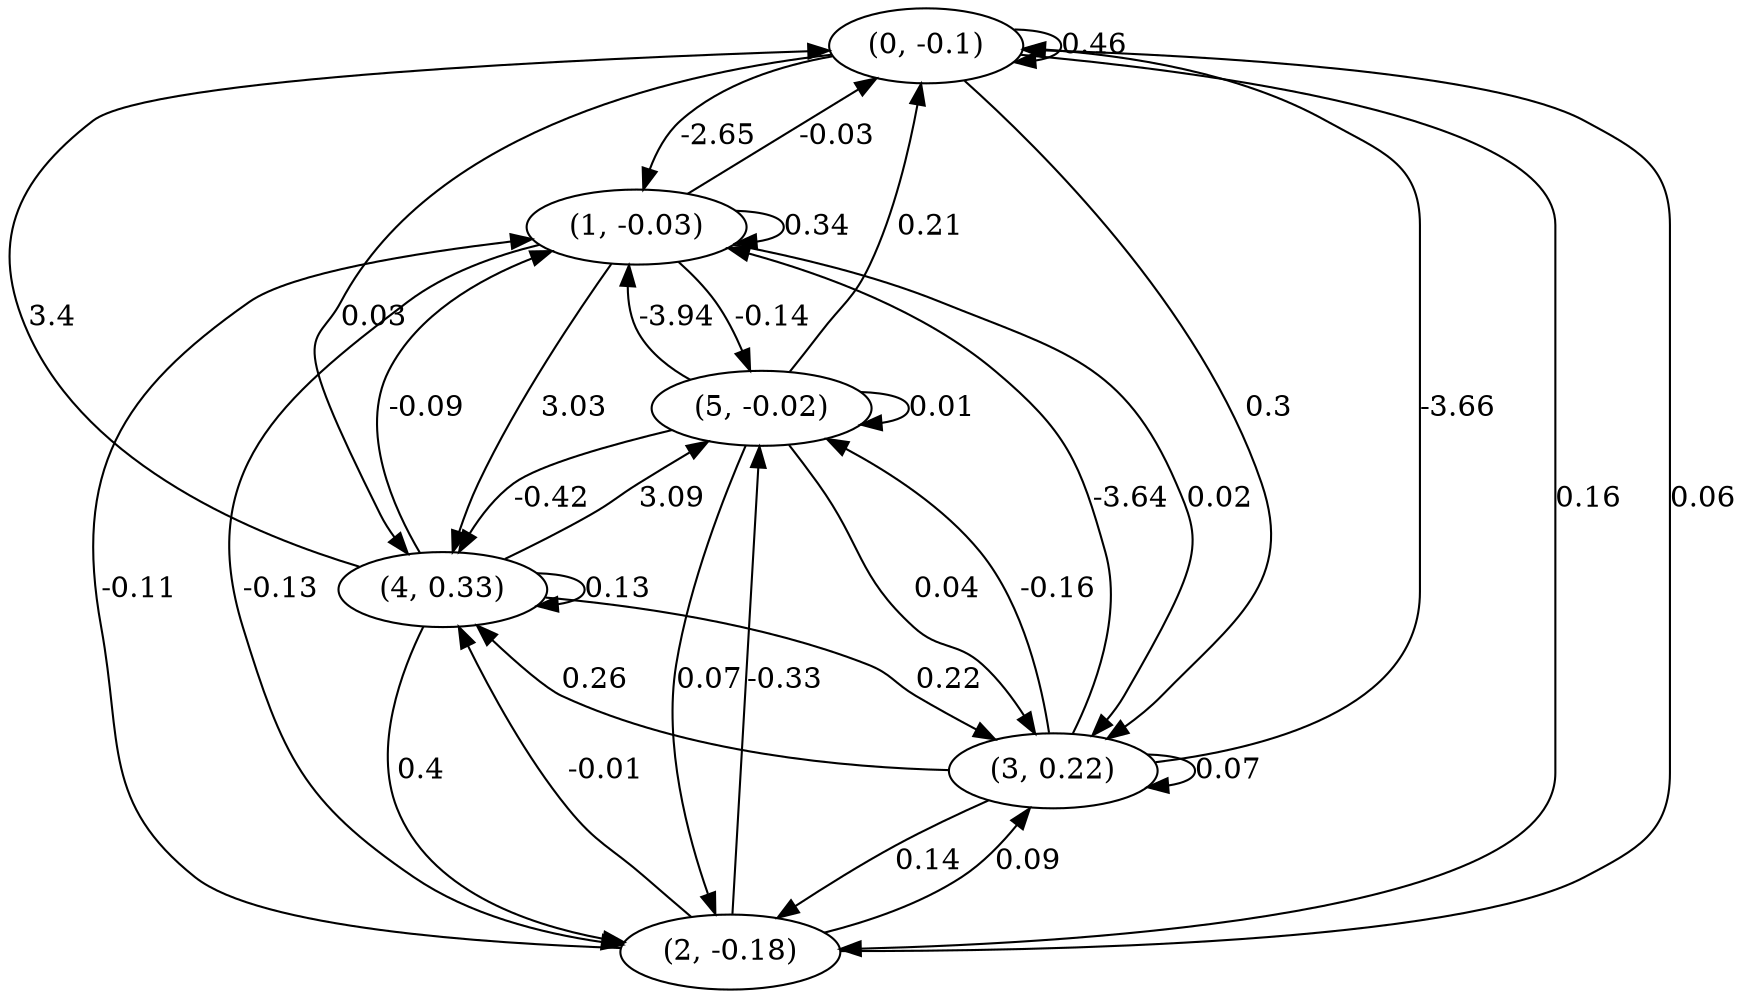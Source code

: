digraph {
    0 [ label = "(0, -0.1)" ]
    1 [ label = "(1, -0.03)" ]
    2 [ label = "(2, -0.18)" ]
    3 [ label = "(3, 0.22)" ]
    4 [ label = "(4, 0.33)" ]
    5 [ label = "(5, -0.02)" ]
    0 -> 0 [ label = "0.46" ]
    1 -> 1 [ label = "0.34" ]
    3 -> 3 [ label = "0.07" ]
    4 -> 4 [ label = "0.13" ]
    5 -> 5 [ label = "0.01" ]
    1 -> 0 [ label = "-0.03" ]
    2 -> 0 [ label = "0.06" ]
    3 -> 0 [ label = "-3.66" ]
    4 -> 0 [ label = "3.4" ]
    5 -> 0 [ label = "0.21" ]
    0 -> 1 [ label = "-2.65" ]
    2 -> 1 [ label = "-0.11" ]
    3 -> 1 [ label = "-3.64" ]
    4 -> 1 [ label = "-0.09" ]
    5 -> 1 [ label = "-3.94" ]
    0 -> 2 [ label = "0.16" ]
    1 -> 2 [ label = "-0.13" ]
    3 -> 2 [ label = "0.14" ]
    4 -> 2 [ label = "0.4" ]
    5 -> 2 [ label = "0.07" ]
    0 -> 3 [ label = "0.3" ]
    1 -> 3 [ label = "0.02" ]
    2 -> 3 [ label = "0.09" ]
    4 -> 3 [ label = "0.22" ]
    5 -> 3 [ label = "0.04" ]
    0 -> 4 [ label = "0.03" ]
    1 -> 4 [ label = "3.03" ]
    2 -> 4 [ label = "-0.01" ]
    3 -> 4 [ label = "0.26" ]
    5 -> 4 [ label = "-0.42" ]
    1 -> 5 [ label = "-0.14" ]
    2 -> 5 [ label = "-0.33" ]
    3 -> 5 [ label = "-0.16" ]
    4 -> 5 [ label = "3.09" ]
}

